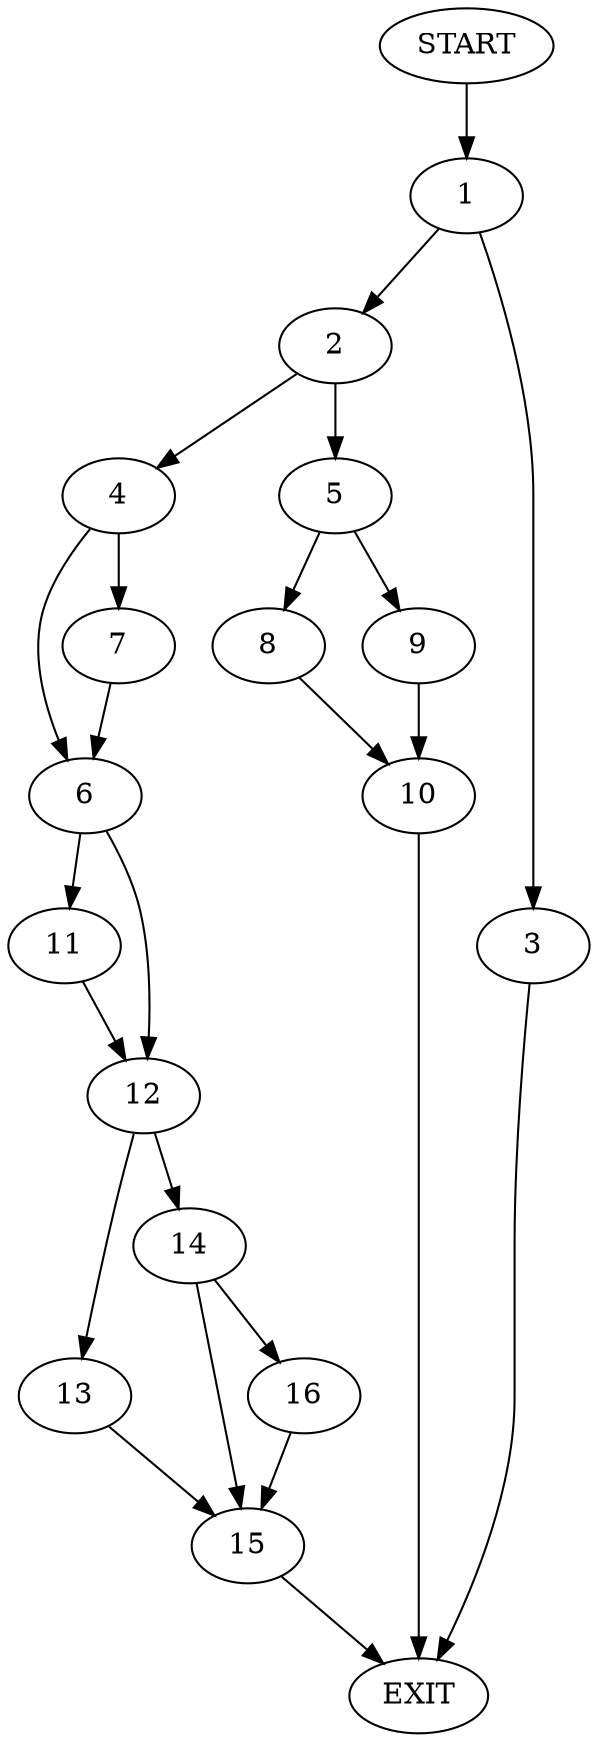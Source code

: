 digraph {
0 [label="START"]
17 [label="EXIT"]
0 -> 1
1 -> 2
1 -> 3
2 -> 4
2 -> 5
3 -> 17
4 -> 6
4 -> 7
5 -> 8
5 -> 9
8 -> 10
9 -> 10
10 -> 17
6 -> 11
6 -> 12
7 -> 6
12 -> 13
12 -> 14
11 -> 12
13 -> 15
14 -> 15
14 -> 16
15 -> 17
16 -> 15
}
